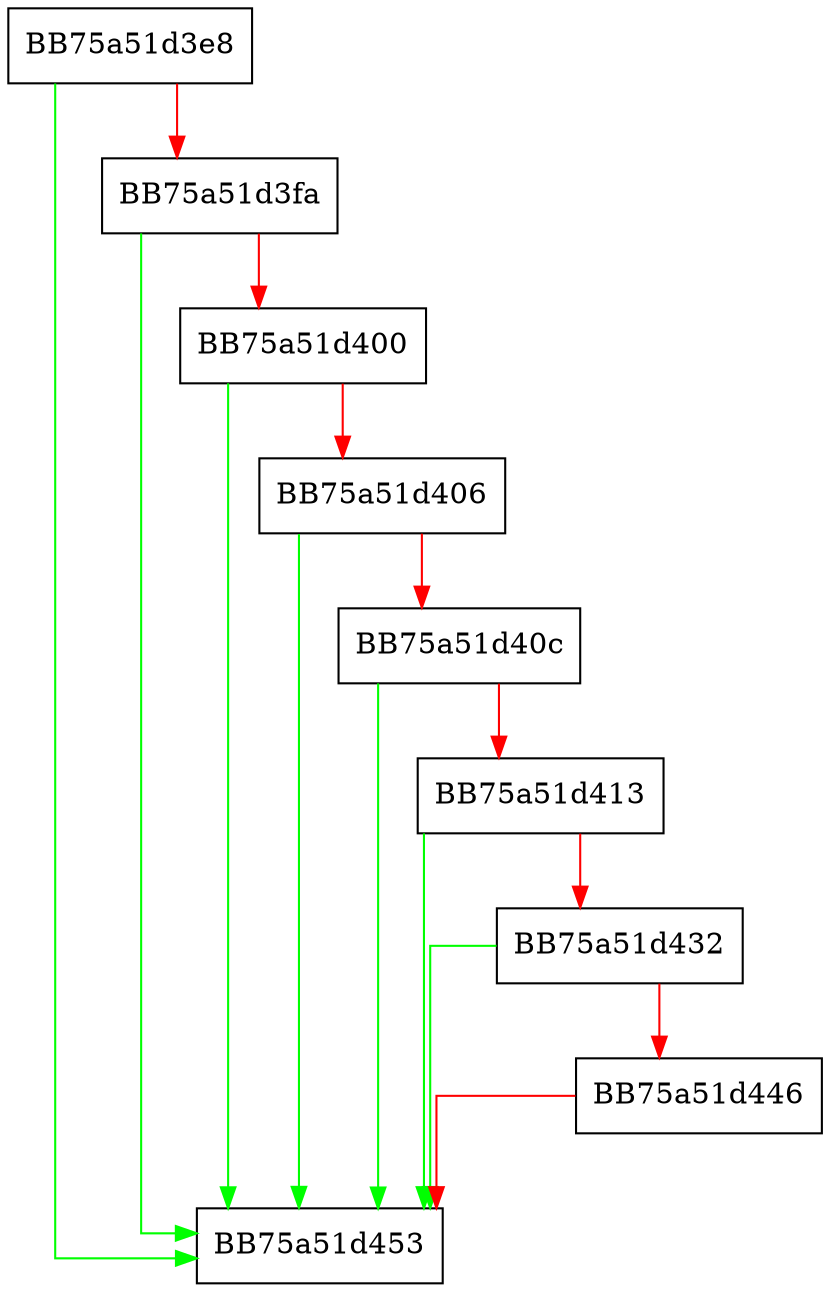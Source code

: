 digraph GetNextNonCopyMethod {
  node [shape="box"];
  graph [splines=ortho];
  BB75a51d3e8 -> BB75a51d453 [color="green"];
  BB75a51d3e8 -> BB75a51d3fa [color="red"];
  BB75a51d3fa -> BB75a51d453 [color="green"];
  BB75a51d3fa -> BB75a51d400 [color="red"];
  BB75a51d400 -> BB75a51d453 [color="green"];
  BB75a51d400 -> BB75a51d406 [color="red"];
  BB75a51d406 -> BB75a51d453 [color="green"];
  BB75a51d406 -> BB75a51d40c [color="red"];
  BB75a51d40c -> BB75a51d453 [color="green"];
  BB75a51d40c -> BB75a51d413 [color="red"];
  BB75a51d413 -> BB75a51d453 [color="green"];
  BB75a51d413 -> BB75a51d432 [color="red"];
  BB75a51d432 -> BB75a51d453 [color="green"];
  BB75a51d432 -> BB75a51d446 [color="red"];
  BB75a51d446 -> BB75a51d453 [color="red"];
}